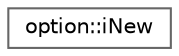 digraph "Graphical Class Hierarchy"
{
 // LATEX_PDF_SIZE
  bgcolor="transparent";
  edge [fontname=Helvetica,fontsize=10,labelfontname=Helvetica,labelfontsize=10];
  node [fontname=Helvetica,fontsize=10,shape=box,height=0.2,width=0.4];
  rankdir="LR";
  Node0 [id="Node000000",label="option::iNew",height=0.2,width=0.4,color="grey40", fillcolor="white", style="filled",URL="$classFoam_1_1fv_1_1option_1_1iNew.html",tooltip=" "];
}

